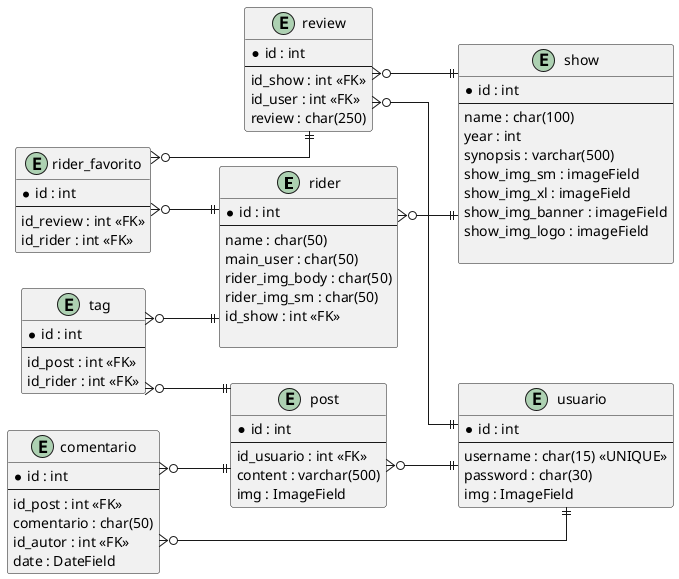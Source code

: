 @startuml
' Layout horizontal ortogonal
left to right direction
skinparam linetype ortho

' === ENTIDADES CENTRAIS ===

entity rider {
  * id : int
  --
  name : char(50)
  main_user : char(50)
  rider_img_body : char(50)
  rider_img_sm : char(50)
  id_show : int <<FK>>

}

entity show {
  * id : int
  --
  name : char(100)
  year : int
  synopsis : varchar(500)
  show_img_sm : imageField
  show_img_xl : imageField
  show_img_banner : imageField
  show_img_logo : imageField

}



' === USUÁRIO E RELACIONADOS ===

entity usuario {
  * id : int
  --
  username : char(15) <<UNIQUE>>
  password : char(30)
  img : ImageField
}

entity post {
  * id : int
  --
  id_usuario : int <<FK>>
  content : varchar(500)
  img : ImageField
}

entity comentario {
  * id : int
  --
  id_post : int <<FK>>
  comentario : char(50)
  id_autor : int <<FK>>
  date : DateField
}

entity rider_favorito {
  * id : int
  --
  id_review : int <<FK>>
  id_rider : int <<FK>>
}

entity review { 
  * id : int
  --
  id_show : int <<FK>>
  id_user : int <<FK>>
  review : char(250)
}

entity tag {
  * id : int
  --
  id_post : int <<FK>>
  id_rider : int <<FK>>
}

tag }o--|| post
tag }o--|| rider
rider }o--|| show
post }o--|| usuario 
comentario }o--|| post
comentario }o--|| usuario 
rider_favorito }o--|| review 
rider_favorito }o--|| rider 
review }o--|| usuario 
review }o--|| show
@enduml
